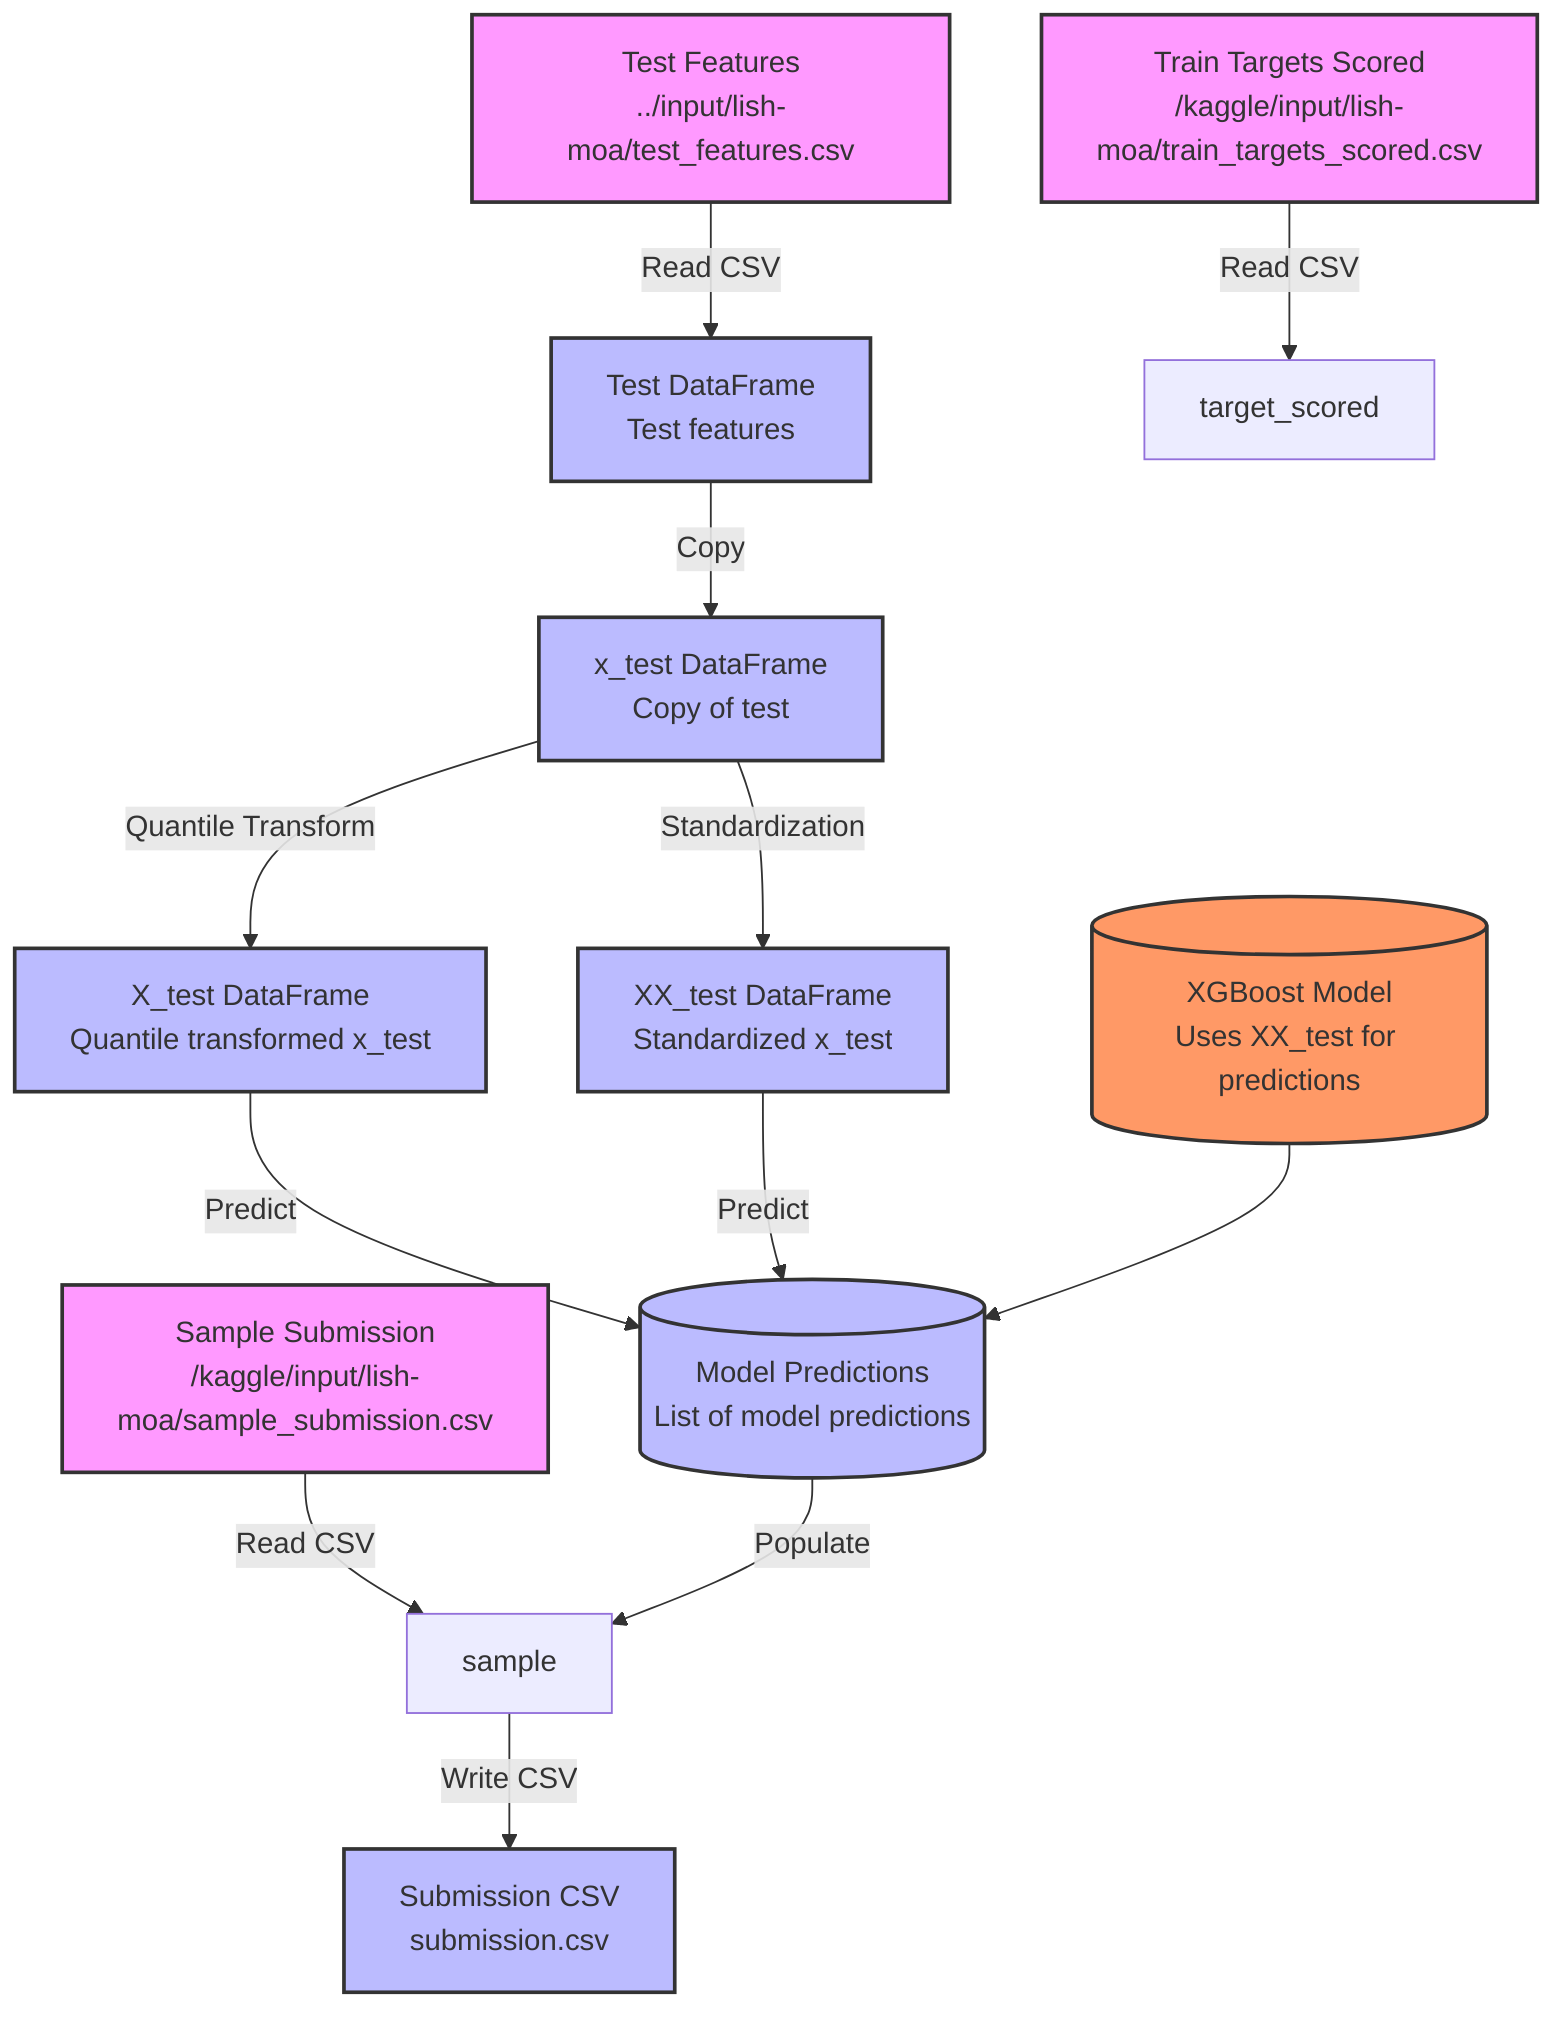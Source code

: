 flowchart TD
    %% Data Sources
    DS1["Test Features\n../input/lish-moa/test_features.csv"]:::dataSource --> |Read CSV| test
    DS2["Train Targets Scored\n/kaggle/input/lish-moa/train_targets_scored.csv"]:::dataSource --> |Read CSV| target_scored
    DS3["Sample Submission\n/kaggle/input/lish-moa/sample_submission.csv"]:::dataSource --> |Read CSV| sample

    %% Data Variables
    test["Test DataFrame\nTest features"]:::dataVariable --> |Copy| x_test
    x_test["x_test DataFrame\nCopy of test"]:::dataVariable --> |Quantile Transform| X_test
    x_test --> |Standardization| XX_test
    X_test["X_test DataFrame\nQuantile transformed x_test"]:::dataVariable --> |Predict| model_predictions
    XX_test["XX_test DataFrame\nStandardized x_test"]:::dataVariable --> |Predict| model_predictions

    %% Model
    model_predictions[("Model Predictions\nList of model predictions")]:::dataVariable --> |Populate| sample
    classDef dataSource fill:#f9f,stroke:#333,stroke-width:2px;
    classDef dataVariable fill:#bbf,stroke:#333,stroke-width:2px;

    %% ML Model Used
    ML_Model[("XGBoost Model\nUses XX_test for predictions")]:::model --> model_predictions
    classDef model fill:#f96,stroke:#333,stroke-width:2px;

    %% Output
    sample --> |Write CSV| submission["Submission CSV\nsubmission.csv"]:::dataVariable